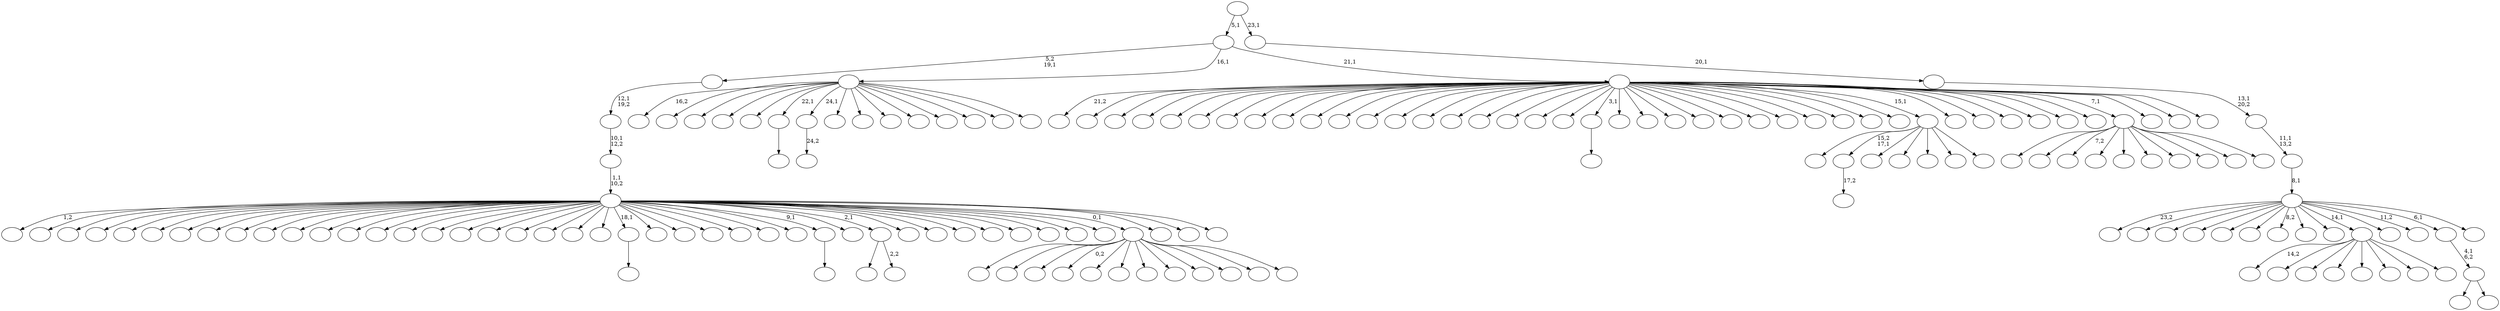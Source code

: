 digraph T {
	175 [label=""]
	174 [label=""]
	173 [label=""]
	172 [label=""]
	171 [label=""]
	170 [label=""]
	169 [label=""]
	168 [label=""]
	167 [label=""]
	166 [label=""]
	165 [label=""]
	164 [label=""]
	163 [label=""]
	162 [label=""]
	161 [label=""]
	160 [label=""]
	159 [label=""]
	158 [label=""]
	157 [label=""]
	156 [label=""]
	155 [label=""]
	154 [label=""]
	153 [label=""]
	152 [label=""]
	151 [label=""]
	150 [label=""]
	149 [label=""]
	148 [label=""]
	147 [label=""]
	146 [label=""]
	145 [label=""]
	144 [label=""]
	143 [label=""]
	142 [label=""]
	141 [label=""]
	140 [label=""]
	139 [label=""]
	138 [label=""]
	137 [label=""]
	136 [label=""]
	135 [label=""]
	134 [label=""]
	133 [label=""]
	132 [label=""]
	131 [label=""]
	130 [label=""]
	129 [label=""]
	128 [label=""]
	127 [label=""]
	126 [label=""]
	125 [label=""]
	124 [label=""]
	123 [label=""]
	122 [label=""]
	121 [label=""]
	120 [label=""]
	119 [label=""]
	118 [label=""]
	117 [label=""]
	116 [label=""]
	115 [label=""]
	114 [label=""]
	113 [label=""]
	112 [label=""]
	111 [label=""]
	110 [label=""]
	109 [label=""]
	108 [label=""]
	107 [label=""]
	106 [label=""]
	105 [label=""]
	104 [label=""]
	103 [label=""]
	102 [label=""]
	101 [label=""]
	100 [label=""]
	99 [label=""]
	98 [label=""]
	97 [label=""]
	96 [label=""]
	95 [label=""]
	94 [label=""]
	93 [label=""]
	92 [label=""]
	91 [label=""]
	90 [label=""]
	89 [label=""]
	88 [label=""]
	87 [label=""]
	86 [label=""]
	85 [label=""]
	84 [label=""]
	83 [label=""]
	82 [label=""]
	81 [label=""]
	80 [label=""]
	79 [label=""]
	78 [label=""]
	77 [label=""]
	76 [label=""]
	75 [label=""]
	74 [label=""]
	73 [label=""]
	72 [label=""]
	71 [label=""]
	70 [label=""]
	69 [label=""]
	68 [label=""]
	67 [label=""]
	66 [label=""]
	65 [label=""]
	64 [label=""]
	63 [label=""]
	62 [label=""]
	61 [label=""]
	60 [label=""]
	59 [label=""]
	58 [label=""]
	57 [label=""]
	56 [label=""]
	55 [label=""]
	54 [label=""]
	53 [label=""]
	52 [label=""]
	51 [label=""]
	50 [label=""]
	49 [label=""]
	48 [label=""]
	47 [label=""]
	46 [label=""]
	45 [label=""]
	44 [label=""]
	43 [label=""]
	42 [label=""]
	41 [label=""]
	40 [label=""]
	39 [label=""]
	38 [label=""]
	37 [label=""]
	36 [label=""]
	35 [label=""]
	34 [label=""]
	33 [label=""]
	32 [label=""]
	31 [label=""]
	30 [label=""]
	29 [label=""]
	28 [label=""]
	27 [label=""]
	26 [label=""]
	25 [label=""]
	24 [label=""]
	23 [label=""]
	22 [label=""]
	21 [label=""]
	20 [label=""]
	19 [label=""]
	18 [label=""]
	17 [label=""]
	16 [label=""]
	15 [label=""]
	14 [label=""]
	13 [label=""]
	12 [label=""]
	11 [label=""]
	10 [label=""]
	9 [label=""]
	8 [label=""]
	7 [label=""]
	6 [label=""]
	5 [label=""]
	4 [label=""]
	3 [label=""]
	2 [label=""]
	1 [label=""]
	0 [label=""]
	157 -> 158 [label="17,2"]
	122 -> 123 [label=""]
	117 -> 118 [label="24,2"]
	102 -> 103 [label=""]
	85 -> 86 [label=""]
	65 -> 164 [label="14,2"]
	65 -> 131 [label=""]
	65 -> 108 [label=""]
	65 -> 94 [label=""]
	65 -> 93 [label=""]
	65 -> 74 [label=""]
	65 -> 72 [label=""]
	65 -> 66 [label=""]
	63 -> 64 [label=""]
	53 -> 104 [label=""]
	53 -> 54 [label="2,2"]
	46 -> 172 [label=""]
	46 -> 157 [label="15,2\n17,1"]
	46 -> 144 [label=""]
	46 -> 141 [label=""]
	46 -> 92 [label=""]
	46 -> 79 [label=""]
	46 -> 47 [label=""]
	27 -> 173 [label=""]
	27 -> 169 [label=""]
	27 -> 148 [label="7,2"]
	27 -> 137 [label=""]
	27 -> 121 [label=""]
	27 -> 107 [label=""]
	27 -> 84 [label=""]
	27 -> 58 [label=""]
	27 -> 38 [label=""]
	27 -> 28 [label=""]
	25 -> 151 [label=""]
	25 -> 136 [label=""]
	25 -> 134 [label=""]
	25 -> 132 [label="0,2"]
	25 -> 99 [label=""]
	25 -> 95 [label=""]
	25 -> 90 [label=""]
	25 -> 77 [label=""]
	25 -> 60 [label=""]
	25 -> 48 [label=""]
	25 -> 39 [label=""]
	25 -> 26 [label=""]
	19 -> 171 [label="1,2"]
	19 -> 168 [label=""]
	19 -> 165 [label=""]
	19 -> 156 [label=""]
	19 -> 155 [label=""]
	19 -> 153 [label=""]
	19 -> 152 [label=""]
	19 -> 150 [label=""]
	19 -> 145 [label=""]
	19 -> 142 [label=""]
	19 -> 138 [label=""]
	19 -> 129 [label=""]
	19 -> 125 [label=""]
	19 -> 124 [label=""]
	19 -> 120 [label=""]
	19 -> 119 [label=""]
	19 -> 115 [label=""]
	19 -> 114 [label=""]
	19 -> 112 [label=""]
	19 -> 111 [label=""]
	19 -> 97 [label=""]
	19 -> 89 [label=""]
	19 -> 85 [label="18,1"]
	19 -> 81 [label=""]
	19 -> 80 [label=""]
	19 -> 76 [label=""]
	19 -> 73 [label=""]
	19 -> 71 [label=""]
	19 -> 70 [label=""]
	19 -> 63 [label="9,1"]
	19 -> 61 [label=""]
	19 -> 53 [label="2,1"]
	19 -> 43 [label=""]
	19 -> 41 [label=""]
	19 -> 37 [label=""]
	19 -> 36 [label=""]
	19 -> 34 [label=""]
	19 -> 31 [label=""]
	19 -> 30 [label=""]
	19 -> 29 [label=""]
	19 -> 25 [label="0,1"]
	19 -> 23 [label=""]
	19 -> 21 [label=""]
	19 -> 20 [label=""]
	18 -> 19 [label="1,1\n10,2"]
	17 -> 18 [label="10,1\n12,2"]
	16 -> 17 [label="12,1\n19,2"]
	14 -> 167 [label="16,2"]
	14 -> 146 [label=""]
	14 -> 139 [label=""]
	14 -> 127 [label=""]
	14 -> 126 [label=""]
	14 -> 122 [label="22,1"]
	14 -> 117 [label="24,1"]
	14 -> 100 [label=""]
	14 -> 82 [label=""]
	14 -> 62 [label=""]
	14 -> 56 [label=""]
	14 -> 55 [label=""]
	14 -> 51 [label=""]
	14 -> 22 [label=""]
	14 -> 15 [label=""]
	11 -> 98 [label=""]
	11 -> 12 [label=""]
	10 -> 11 [label="4,1\n6,2"]
	8 -> 175 [label="21,2"]
	8 -> 174 [label=""]
	8 -> 170 [label=""]
	8 -> 166 [label=""]
	8 -> 161 [label=""]
	8 -> 160 [label=""]
	8 -> 159 [label=""]
	8 -> 154 [label=""]
	8 -> 149 [label=""]
	8 -> 147 [label=""]
	8 -> 143 [label=""]
	8 -> 140 [label=""]
	8 -> 130 [label=""]
	8 -> 128 [label=""]
	8 -> 116 [label=""]
	8 -> 113 [label=""]
	8 -> 110 [label=""]
	8 -> 109 [label=""]
	8 -> 105 [label=""]
	8 -> 102 [label="3,1"]
	8 -> 101 [label=""]
	8 -> 96 [label=""]
	8 -> 87 [label=""]
	8 -> 83 [label=""]
	8 -> 75 [label=""]
	8 -> 69 [label=""]
	8 -> 68 [label=""]
	8 -> 59 [label=""]
	8 -> 57 [label=""]
	8 -> 52 [label=""]
	8 -> 50 [label=""]
	8 -> 46 [label="15,1"]
	8 -> 45 [label=""]
	8 -> 44 [label=""]
	8 -> 42 [label=""]
	8 -> 35 [label=""]
	8 -> 33 [label=""]
	8 -> 32 [label=""]
	8 -> 27 [label="7,1"]
	8 -> 24 [label=""]
	8 -> 13 [label=""]
	8 -> 9 [label=""]
	7 -> 16 [label="5,2\n19,1"]
	7 -> 14 [label="16,1"]
	7 -> 8 [label="21,1"]
	5 -> 163 [label="23,2"]
	5 -> 162 [label=""]
	5 -> 135 [label=""]
	5 -> 133 [label=""]
	5 -> 106 [label=""]
	5 -> 91 [label=""]
	5 -> 88 [label="8,2"]
	5 -> 78 [label=""]
	5 -> 67 [label=""]
	5 -> 65 [label="14,1"]
	5 -> 49 [label=""]
	5 -> 40 [label="11,2"]
	5 -> 10 [label="6,1"]
	5 -> 6 [label=""]
	4 -> 5 [label="8,1"]
	3 -> 4 [label="11,1\n13,2"]
	2 -> 3 [label="13,1\n20,2"]
	1 -> 2 [label="20,1"]
	0 -> 7 [label="5,1"]
	0 -> 1 [label="23,1"]
}
